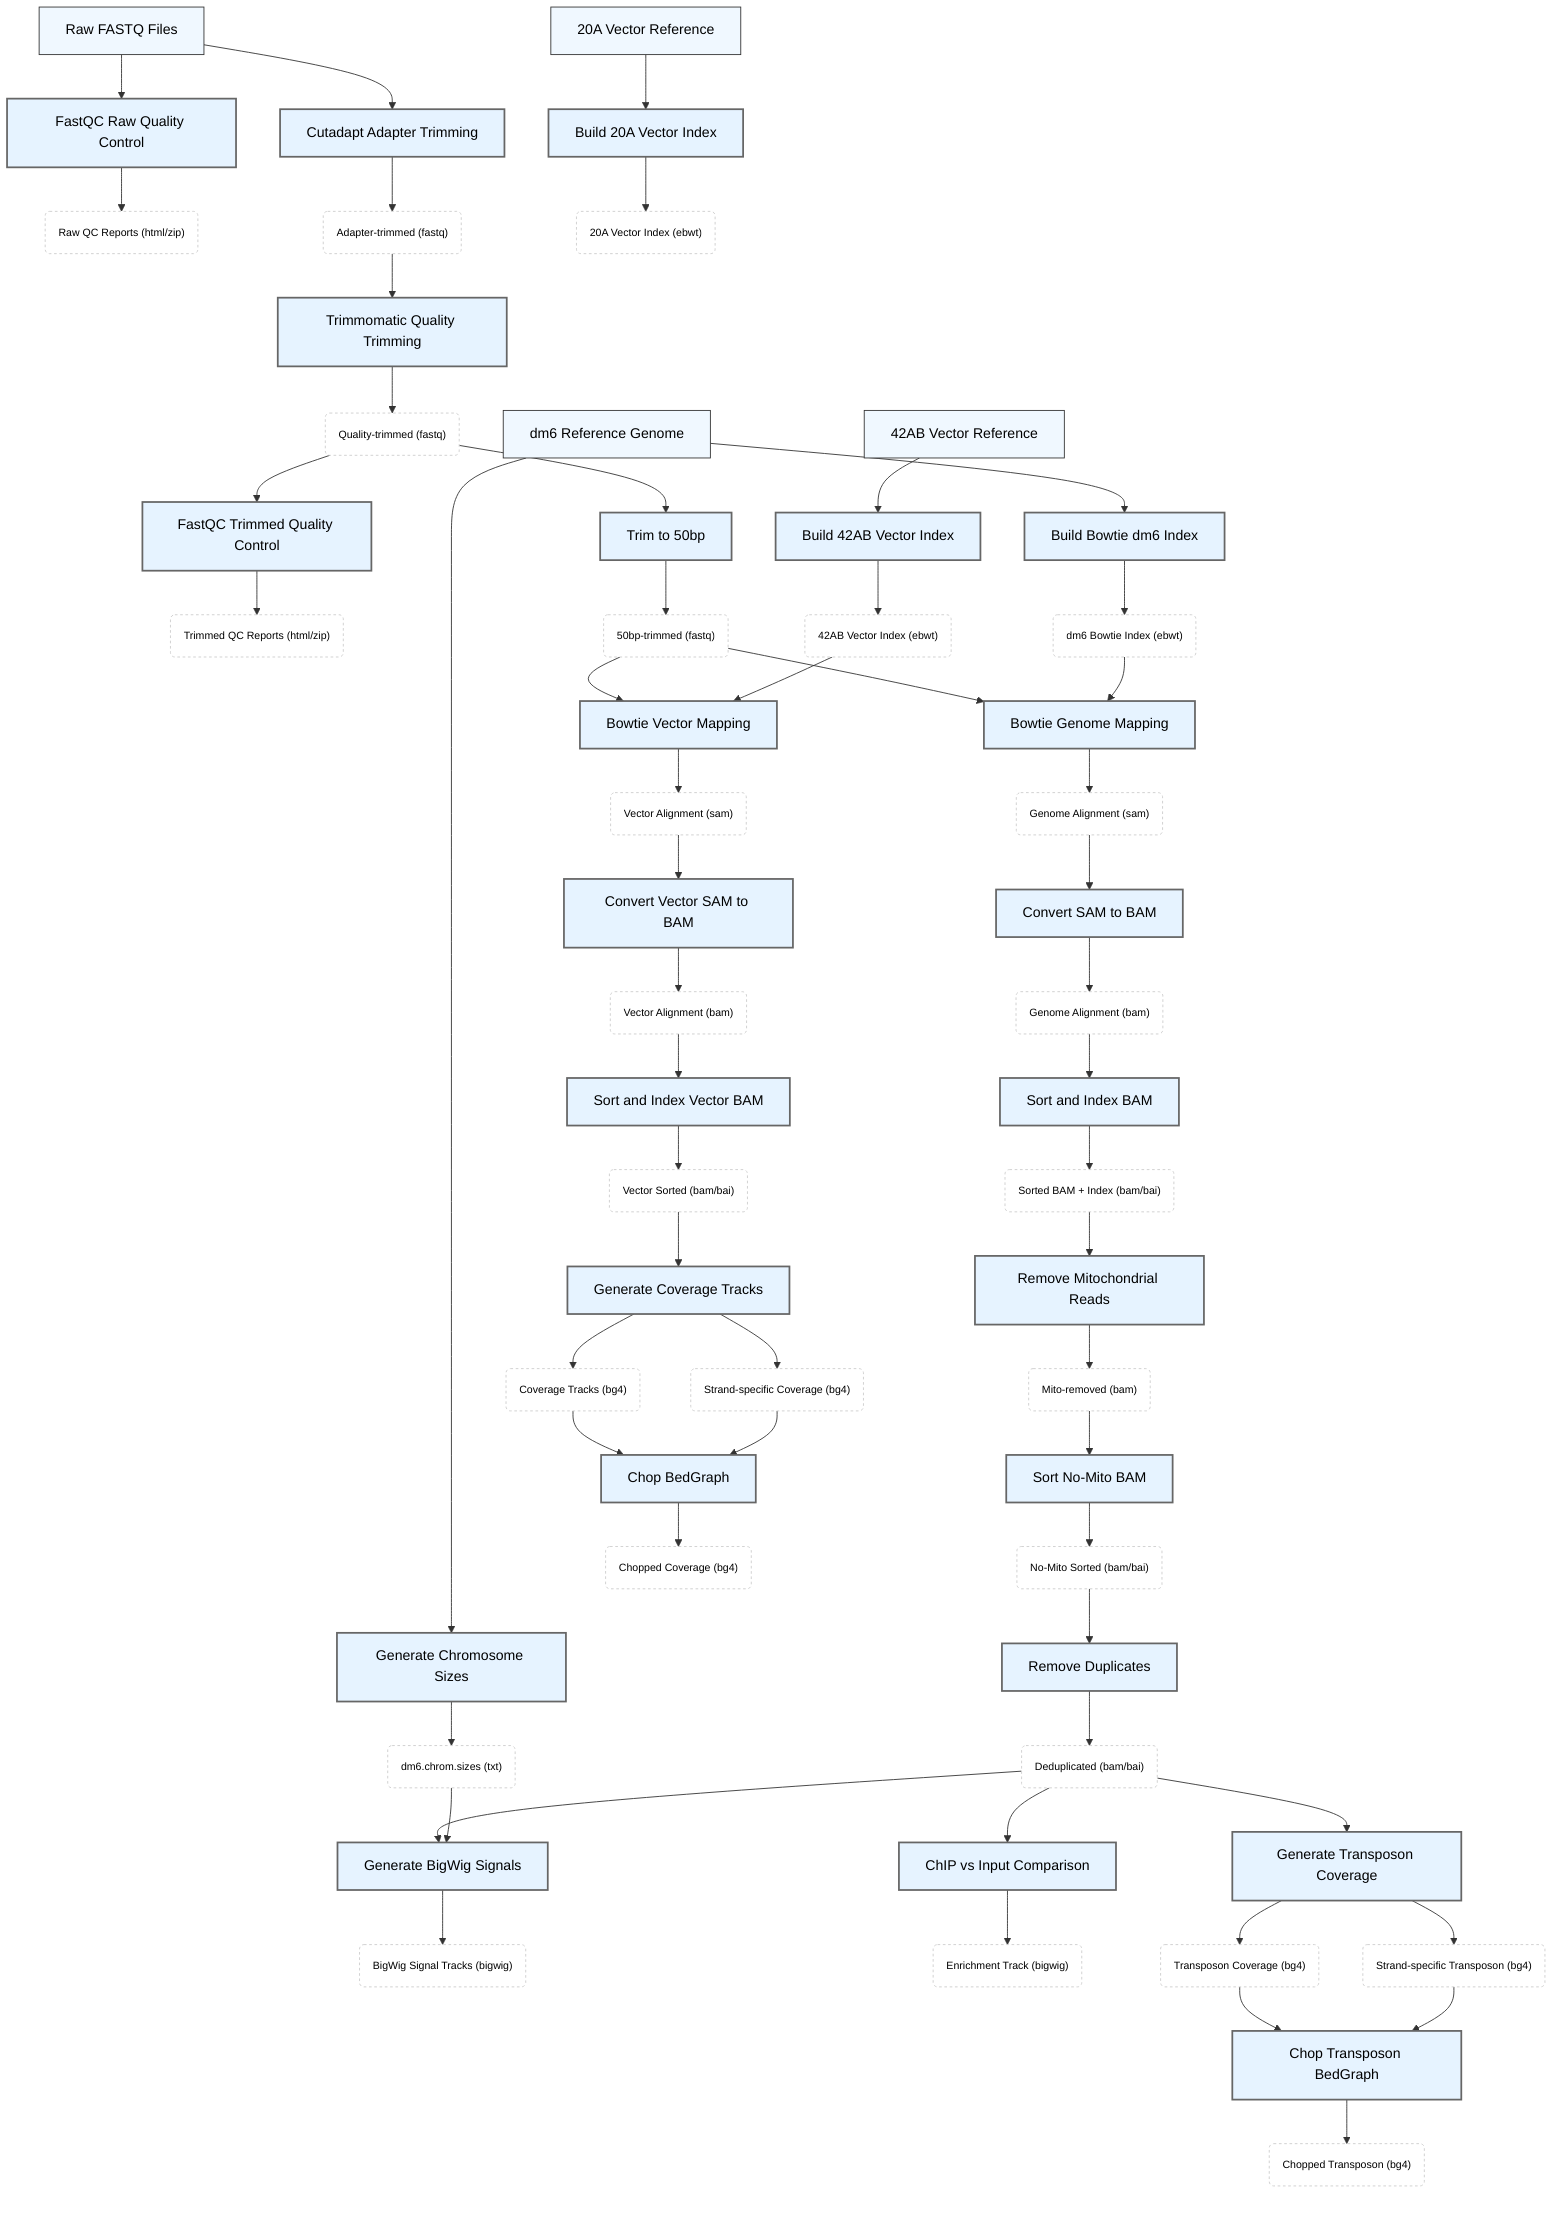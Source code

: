 graph TD
    %% Input data
    raw_fastq[Raw FASTQ Files] --> fastqc_raw[FastQC Raw Quality Control]
    fastqc_raw --> raw_qc_reports("Raw QC Reports (html/zip)")
    
    %% Quality control and trimming
    raw_fastq --> cutadapt[Cutadapt Adapter Trimming]
    cutadapt --> adapter_trimmed("Adapter-trimmed (fastq)")
    adapter_trimmed --> trimmomatic[Trimmomatic Quality Trimming]
    trimmomatic --> quality_trimmed("Quality-trimmed (fastq)")
    quality_trimmed --> fastqc_trimmed[FastQC Trimmed Quality Control]
    fastqc_trimmed --> trimmed_qc_reports("Trimmed QC Reports (html/zip)")
    quality_trimmed --> trim_50bp[Trim to 50bp]
    trim_50bp --> fastq_50bp("50bp-trimmed (fastq)")
    
    %% Index building (parallel processes)
    dm6_genome[dm6 Reference Genome] --> build_dm6_index[Build Bowtie dm6 Index]
    build_dm6_index --> dm6_index("dm6 Bowtie Index (ebwt)")
    vector_42ab[42AB Vector Reference] --> build_42ab_index[Build 42AB Vector Index]
    build_42ab_index --> vector_42ab_index("42AB Vector Index (ebwt)")
    vector_20a[20A Vector Reference] --> build_20a_index[Build 20A Vector Index]
    build_20a_index --> vector_20a_index("20A Vector Index (ebwt)")
    dm6_genome --> generate_chrom_sizes[Generate Chromosome Sizes]
    generate_chrom_sizes --> chrom_sizes_file("dm6.chrom.sizes (txt)")
    
    %% Genome mapping workflow
    fastq_50bp --> bowtie_genome[Bowtie Genome Mapping]
    dm6_index --> bowtie_genome
    bowtie_genome --> genome_sam("Genome Alignment (sam)")
    genome_sam --> sam_to_bam[Convert SAM to BAM]
    sam_to_bam --> genome_bam("Genome Alignment (bam)")
    genome_bam --> sort_index_bam[Sort and Index BAM]
    sort_index_bam --> sorted_bam("Sorted BAM + Index (bam/bai)")
    sorted_bam --> remove_mito[Remove Mitochondrial Reads]
    remove_mito --> mito_removed_bam("Mito-removed (bam)")
    mito_removed_bam --> sort_no_mito[Sort No-Mito BAM]
    sort_no_mito --> no_mito_sorted("No-Mito Sorted (bam/bai)")
    no_mito_sorted --> remove_duplicates[Remove Duplicates]
    remove_duplicates --> dedup_bam("Deduplicated (bam/bai)")
    
    %% Vector mapping workflow
    fastq_50bp --> bowtie_vector[Bowtie Vector Mapping]
    vector_42ab_index --> bowtie_vector
    bowtie_vector --> vector_sam("Vector Alignment (sam)")
    vector_sam --> vector_sam_to_bam[Convert Vector SAM to BAM]
    vector_sam_to_bam --> vector_bam("Vector Alignment (bam)")
    vector_bam --> sort_vector_bam[Sort and Index Vector BAM]
    sort_vector_bam --> vector_sorted_bam("Vector Sorted (bam/bai)")
    
    %% Signal generation
    dedup_bam --> make_bigwig[Generate BigWig Signals]
    chrom_sizes_file --> make_bigwig
    make_bigwig --> bigwig_signals("BigWig Signal Tracks (bigwig)")
    
    %% Enrichment analysis
    dedup_bam --> chip_vs_input[ChIP vs Input Comparison]
    chip_vs_input --> enrichment_track("Enrichment Track (bigwig)")
    
    %% Coverage analysis
    vector_sorted_bam --> coverage_analysis[Generate Coverage Tracks]
    coverage_analysis --> coverage_tracks("Coverage Tracks (bg4)")
    coverage_analysis --> strand_coverage("Strand-specific Coverage (bg4)")
    coverage_tracks --> chop_bedgraph[Chop BedGraph]
    strand_coverage --> chop_bedgraph
    chop_bedgraph --> chopped_coverage("Chopped Coverage (bg4)")
    
    %% Transposon analysis
    dedup_bam --> transposon_coverage[Generate Transposon Coverage]
    transposon_coverage --> transposon_tracks("Transposon Coverage (bg4)")
    transposon_coverage --> strand_transposon("Strand-specific Transposon (bg4)")
    transposon_tracks --> chop_transposon[Chop Transposon BedGraph]
    strand_transposon --> chop_transposon
    chop_transposon --> chopped_transposon("Chopped Transposon (bg4)")
    
    %% Styling
    classDef inputFiles fill:#f0f8ff,stroke:#333,stroke-width:1x,color:#000,font-size:16px
    classDef processing fill:#e6f3ff,stroke:#666,stroke-width:2px,color:#000,font-size:16px
    classDef output fill:white,stroke:#CCC,stroke-width:1px,stroke-dasharray: 3 3,color:#000,font-size:12px,padding:0px
    classDef index fill:#f0f8ff,stroke:#333,stroke-width:1px,color:#000,font-size:16px
    
    class raw_fastq,dm6_genome,vector_42ab,vector_20a inputFiles
    class fastqc_raw,cutadapt,trimmomatic,fastqc_trimmed,trim_50bp,build_dm6_index,build_42ab_index,build_20a_index,generate_chrom_sizes,bowtie_genome,sam_to_bam,sort_index_bam,remove_mito,sort_no_mito,remove_duplicates,bowtie_vector,vector_sam_to_bam,sort_vector_bam,make_bigwig,chip_vs_input,coverage_analysis,chop_bedgraph,transposon_coverage,chop_transposon processing
    class raw_qc_reports,adapter_trimmed,quality_trimmed,trimmed_qc_reports,fastq_50bp,dm6_index,vector_42ab_index,vector_20a_index,chrom_sizes_file,genome_sam,genome_bam,sorted_bam,mito_removed_bam,no_mito_sorted,dedup_bam,vector_sam,vector_bam,vector_sorted_bam,bigwig_signals,enrichment_track,coverage_tracks,strand_coverage,chopped_coverage,transposon_tracks,strand_transposon,chopped_transposon output